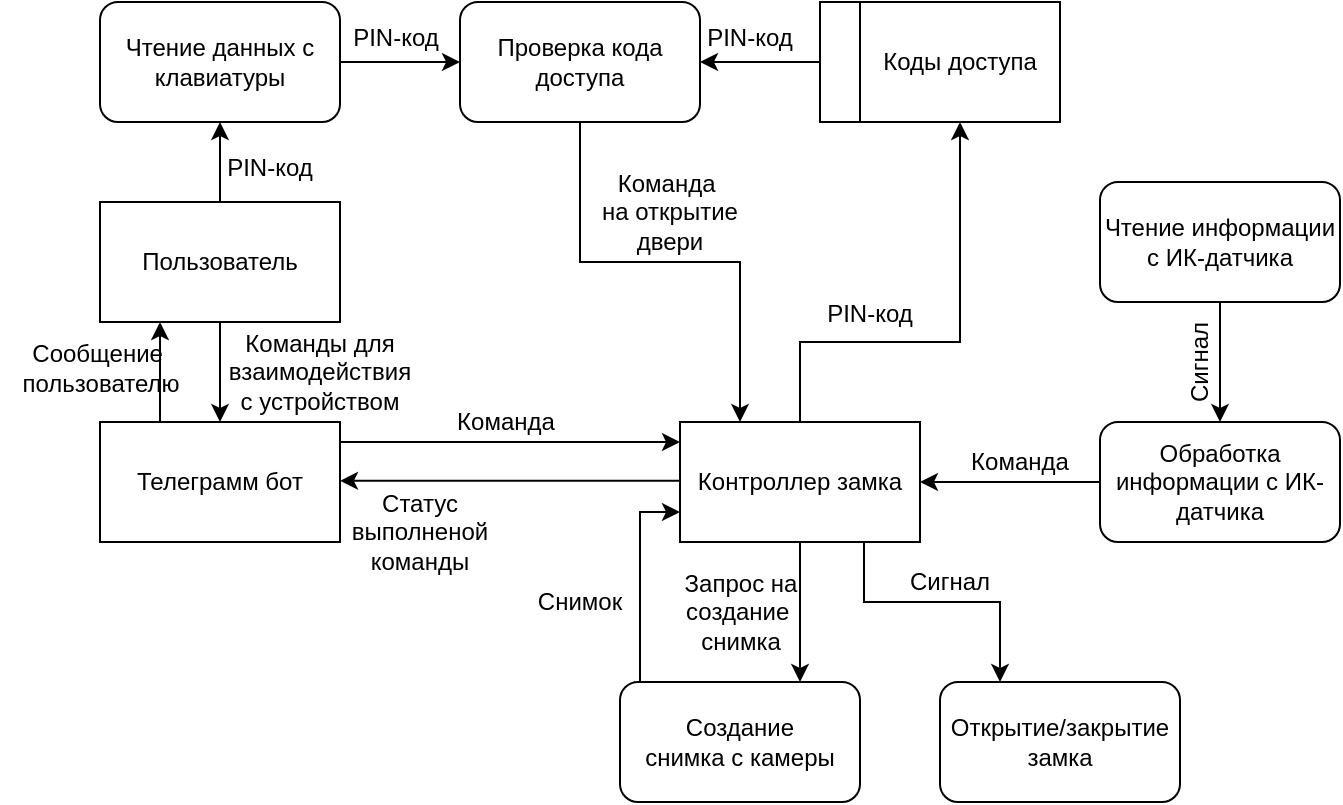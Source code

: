 <mxfile version="27.1.4">
  <diagram name="Страница — 1" id="40a0sj2jKMKBGf407i6n">
    <mxGraphModel dx="815" dy="479" grid="0" gridSize="10" guides="1" tooltips="1" connect="1" arrows="1" fold="1" page="1" pageScale="1" pageWidth="1169" pageHeight="827" math="0" shadow="0">
      <root>
        <mxCell id="0" />
        <mxCell id="1" parent="0" />
        <mxCell id="0GEpHLOyCdUX4QxZ5aWK-5" style="edgeStyle=orthogonalEdgeStyle;rounded=0;orthogonalLoop=1;jettySize=auto;html=1;exitX=0.5;exitY=1;exitDx=0;exitDy=0;entryX=0.75;entryY=0;entryDx=0;entryDy=0;" edge="1" parent="1" source="u0V1JA9TrNFjZntQZSgD-2" target="u0V1JA9TrNFjZntQZSgD-48">
          <mxGeometry relative="1" as="geometry" />
        </mxCell>
        <mxCell id="u0V1JA9TrNFjZntQZSgD-2" value="Контроллер замка" style="rounded=0;whiteSpace=wrap;html=1;" parent="1" vertex="1">
          <mxGeometry x="450" y="360" width="120" height="60" as="geometry" />
        </mxCell>
        <mxCell id="u0V1JA9TrNFjZntQZSgD-3" value="Пользователь" style="rounded=0;whiteSpace=wrap;html=1;" parent="1" vertex="1">
          <mxGeometry x="160" y="250" width="120" height="60" as="geometry" />
        </mxCell>
        <mxCell id="u0V1JA9TrNFjZntQZSgD-7" value="Чтение информации с ИК-датчика" style="rounded=1;whiteSpace=wrap;html=1;" parent="1" vertex="1">
          <mxGeometry x="660" y="240" width="120" height="60" as="geometry" />
        </mxCell>
        <mxCell id="u0V1JA9TrNFjZntQZSgD-8" value="Обработка информации с ИК-датчика" style="rounded=1;whiteSpace=wrap;html=1;" parent="1" vertex="1">
          <mxGeometry x="660" y="360" width="120" height="60" as="geometry" />
        </mxCell>
        <mxCell id="u0V1JA9TrNFjZntQZSgD-10" value="Команды для взаимодействия с устройством" style="text;html=1;align=center;verticalAlign=middle;whiteSpace=wrap;rounded=0;" parent="1" vertex="1">
          <mxGeometry x="240" y="320" width="60" height="30" as="geometry" />
        </mxCell>
        <mxCell id="u0V1JA9TrNFjZntQZSgD-15" value="" style="endArrow=classic;html=1;rounded=0;exitX=0.5;exitY=1;exitDx=0;exitDy=0;entryX=0.5;entryY=0;entryDx=0;entryDy=0;" parent="1" source="u0V1JA9TrNFjZntQZSgD-7" target="u0V1JA9TrNFjZntQZSgD-8" edge="1">
          <mxGeometry width="50" height="50" relative="1" as="geometry">
            <mxPoint x="900" y="320" as="sourcePoint" />
            <mxPoint x="950" y="270" as="targetPoint" />
          </mxGeometry>
        </mxCell>
        <mxCell id="u0V1JA9TrNFjZntQZSgD-16" value="Сигнал" style="text;html=1;align=center;verticalAlign=middle;whiteSpace=wrap;rounded=0;rotation=-90;" parent="1" vertex="1">
          <mxGeometry x="680" y="320" width="60" height="20" as="geometry" />
        </mxCell>
        <mxCell id="u0V1JA9TrNFjZntQZSgD-17" value="" style="endArrow=classic;html=1;rounded=0;entryX=1;entryY=0.5;entryDx=0;entryDy=0;exitX=0;exitY=0.5;exitDx=0;exitDy=0;" parent="1" source="u0V1JA9TrNFjZntQZSgD-8" target="u0V1JA9TrNFjZntQZSgD-2" edge="1">
          <mxGeometry width="50" height="50" relative="1" as="geometry">
            <mxPoint x="760" y="430" as="sourcePoint" />
            <mxPoint x="810" y="380" as="targetPoint" />
          </mxGeometry>
        </mxCell>
        <mxCell id="u0V1JA9TrNFjZntQZSgD-18" value="Команда" style="text;html=1;align=center;verticalAlign=middle;whiteSpace=wrap;rounded=0;" parent="1" vertex="1">
          <mxGeometry x="590" y="370" width="60" height="20" as="geometry" />
        </mxCell>
        <mxCell id="u0V1JA9TrNFjZntQZSgD-19" value="Чтение данных с клавиатуры" style="rounded=1;whiteSpace=wrap;html=1;" parent="1" vertex="1">
          <mxGeometry x="160" y="150" width="120" height="60" as="geometry" />
        </mxCell>
        <mxCell id="u0V1JA9TrNFjZntQZSgD-22" value="" style="endArrow=classic;html=1;rounded=0;entryX=0.5;entryY=1;entryDx=0;entryDy=0;exitX=0.5;exitY=0;exitDx=0;exitDy=0;" parent="1" source="u0V1JA9TrNFjZntQZSgD-3" target="u0V1JA9TrNFjZntQZSgD-19" edge="1">
          <mxGeometry width="50" height="50" relative="1" as="geometry">
            <mxPoint x="280" y="290" as="sourcePoint" />
            <mxPoint x="330" y="240" as="targetPoint" />
          </mxGeometry>
        </mxCell>
        <mxCell id="u0V1JA9TrNFjZntQZSgD-23" value="PIN-код" style="text;html=1;align=center;verticalAlign=middle;whiteSpace=wrap;rounded=0;rotation=0;" parent="1" vertex="1">
          <mxGeometry x="220" y="225" width="50" height="15" as="geometry" />
        </mxCell>
        <mxCell id="u0V1JA9TrNFjZntQZSgD-31" value="Проверка кода доступа" style="rounded=1;whiteSpace=wrap;html=1;" parent="1" vertex="1">
          <mxGeometry x="340" y="150" width="120" height="60" as="geometry" />
        </mxCell>
        <mxCell id="u0V1JA9TrNFjZntQZSgD-32" value="" style="endArrow=classic;html=1;rounded=0;exitX=1;exitY=0.5;exitDx=0;exitDy=0;entryX=0;entryY=0.5;entryDx=0;entryDy=0;edgeStyle=orthogonalEdgeStyle;" parent="1" source="u0V1JA9TrNFjZntQZSgD-19" target="u0V1JA9TrNFjZntQZSgD-31" edge="1">
          <mxGeometry width="50" height="50" relative="1" as="geometry">
            <mxPoint x="605" y="125" as="sourcePoint" />
            <mxPoint x="765" y="55" as="targetPoint" />
          </mxGeometry>
        </mxCell>
        <mxCell id="u0V1JA9TrNFjZntQZSgD-36" value="" style="endArrow=classic;html=1;rounded=0;exitX=0;exitY=0.5;exitDx=0;exitDy=0;entryX=1;entryY=0.5;entryDx=0;entryDy=0;edgeStyle=orthogonalEdgeStyle;" parent="1" source="u0V1JA9TrNFjZntQZSgD-28" target="u0V1JA9TrNFjZntQZSgD-31" edge="1">
          <mxGeometry width="50" height="50" relative="1" as="geometry">
            <mxPoint x="420" y="160" as="sourcePoint" />
            <mxPoint x="470" y="110" as="targetPoint" />
          </mxGeometry>
        </mxCell>
        <mxCell id="u0V1JA9TrNFjZntQZSgD-37" value="" style="endArrow=classic;html=1;rounded=0;edgeStyle=orthogonalEdgeStyle;exitX=0.5;exitY=0;exitDx=0;exitDy=0;entryX=0.5;entryY=1;entryDx=0;entryDy=0;" parent="1" source="u0V1JA9TrNFjZntQZSgD-2" target="u0V1JA9TrNFjZntQZSgD-29" edge="1">
          <mxGeometry width="50" height="50" relative="1" as="geometry">
            <mxPoint x="360" y="130" as="sourcePoint" />
            <mxPoint x="410" y="80" as="targetPoint" />
            <Array as="points">
              <mxPoint x="510" y="320" />
              <mxPoint x="590" y="320" />
            </Array>
          </mxGeometry>
        </mxCell>
        <mxCell id="u0V1JA9TrNFjZntQZSgD-39" value="" style="endArrow=classic;html=1;rounded=0;exitX=0.5;exitY=1;exitDx=0;exitDy=0;entryX=0.25;entryY=0;entryDx=0;entryDy=0;edgeStyle=orthogonalEdgeStyle;" parent="1" source="u0V1JA9TrNFjZntQZSgD-31" target="u0V1JA9TrNFjZntQZSgD-2" edge="1">
          <mxGeometry width="50" height="50" relative="1" as="geometry">
            <mxPoint x="300" y="470" as="sourcePoint" />
            <mxPoint x="350" y="420" as="targetPoint" />
            <Array as="points">
              <mxPoint x="400" y="280" />
              <mxPoint x="480" y="280" />
            </Array>
          </mxGeometry>
        </mxCell>
        <mxCell id="u0V1JA9TrNFjZntQZSgD-40" value="Команда&amp;nbsp;&lt;div&gt;на открытие двери&lt;/div&gt;" style="text;html=1;align=center;verticalAlign=middle;whiteSpace=wrap;rounded=0;rotation=0;" parent="1" vertex="1">
          <mxGeometry x="400" y="240" width="90" height="30" as="geometry" />
        </mxCell>
        <mxCell id="u0V1JA9TrNFjZntQZSgD-41" value="Телеграмм бот" style="rounded=0;whiteSpace=wrap;html=1;" parent="1" vertex="1">
          <mxGeometry x="160" y="360" width="120" height="60" as="geometry" />
        </mxCell>
        <mxCell id="u0V1JA9TrNFjZntQZSgD-42" value="" style="endArrow=classic;html=1;rounded=0;edgeStyle=orthogonalEdgeStyle;exitX=0.5;exitY=1;exitDx=0;exitDy=0;entryX=0.5;entryY=0;entryDx=0;entryDy=0;" parent="1" source="u0V1JA9TrNFjZntQZSgD-3" target="u0V1JA9TrNFjZntQZSgD-41" edge="1">
          <mxGeometry width="50" height="50" relative="1" as="geometry">
            <mxPoint x="350" y="480" as="sourcePoint" />
            <mxPoint x="400" y="430" as="targetPoint" />
          </mxGeometry>
        </mxCell>
        <mxCell id="u0V1JA9TrNFjZntQZSgD-43" value="" style="endArrow=classic;html=1;rounded=0;exitX=1;exitY=0.5;exitDx=0;exitDy=0;entryX=0;entryY=0.5;entryDx=0;entryDy=0;edgeStyle=orthogonalEdgeStyle;" parent="1" edge="1">
          <mxGeometry width="50" height="50" relative="1" as="geometry">
            <mxPoint x="280" y="370" as="sourcePoint" />
            <mxPoint x="450" y="370" as="targetPoint" />
          </mxGeometry>
        </mxCell>
        <mxCell id="u0V1JA9TrNFjZntQZSgD-45" value="Команда" style="text;html=1;align=center;verticalAlign=middle;whiteSpace=wrap;rounded=0;" parent="1" vertex="1">
          <mxGeometry x="332.5" y="350" width="60" height="20" as="geometry" />
        </mxCell>
        <mxCell id="u0V1JA9TrNFjZntQZSgD-47" value="" style="group" parent="1" vertex="1" connectable="0">
          <mxGeometry x="520" y="150" width="120" height="60" as="geometry" />
        </mxCell>
        <mxCell id="u0V1JA9TrNFjZntQZSgD-28" value="" style="rounded=0;whiteSpace=wrap;html=1;" parent="u0V1JA9TrNFjZntQZSgD-47" vertex="1">
          <mxGeometry width="120" height="60" as="geometry" />
        </mxCell>
        <mxCell id="u0V1JA9TrNFjZntQZSgD-29" value="Коды доступа" style="rounded=0;whiteSpace=wrap;html=1;" parent="u0V1JA9TrNFjZntQZSgD-47" vertex="1">
          <mxGeometry x="20" width="100" height="60" as="geometry" />
        </mxCell>
        <mxCell id="0GEpHLOyCdUX4QxZ5aWK-8" style="edgeStyle=orthogonalEdgeStyle;rounded=0;orthogonalLoop=1;jettySize=auto;html=1;exitX=0.25;exitY=0;exitDx=0;exitDy=0;entryX=0;entryY=0.75;entryDx=0;entryDy=0;" edge="1" parent="1" target="u0V1JA9TrNFjZntQZSgD-2">
          <mxGeometry relative="1" as="geometry">
            <mxPoint x="439.97" y="490" as="sourcePoint" />
            <mxPoint x="439.97" y="405" as="targetPoint" />
            <Array as="points">
              <mxPoint x="430" y="490" />
              <mxPoint x="430" y="405" />
            </Array>
          </mxGeometry>
        </mxCell>
        <mxCell id="u0V1JA9TrNFjZntQZSgD-48" value="Создание&lt;div&gt;снимка с камеры&lt;/div&gt;" style="rounded=1;whiteSpace=wrap;html=1;" parent="1" vertex="1">
          <mxGeometry x="420" y="490" width="120" height="60" as="geometry" />
        </mxCell>
        <mxCell id="u0V1JA9TrNFjZntQZSgD-50" value="Запрос на создание&amp;nbsp;&lt;div&gt;снимка&lt;/div&gt;" style="text;html=1;align=center;verticalAlign=middle;whiteSpace=wrap;rounded=0;rotation=0;" parent="1" vertex="1">
          <mxGeometry x="427.5" y="440" width="105" height="30" as="geometry" />
        </mxCell>
        <mxCell id="u0V1JA9TrNFjZntQZSgD-51" value="Снимок" style="text;html=1;align=center;verticalAlign=middle;whiteSpace=wrap;rounded=0;" parent="1" vertex="1">
          <mxGeometry x="370" y="440" width="60" height="20" as="geometry" />
        </mxCell>
        <mxCell id="u0V1JA9TrNFjZntQZSgD-55" value="Открытие/закрытие замка" style="rounded=1;whiteSpace=wrap;html=1;" parent="1" vertex="1">
          <mxGeometry x="580" y="490" width="120" height="60" as="geometry" />
        </mxCell>
        <mxCell id="u0V1JA9TrNFjZntQZSgD-57" value="Сигнал" style="text;html=1;align=center;verticalAlign=middle;whiteSpace=wrap;rounded=0;" parent="1" vertex="1">
          <mxGeometry x="555" y="430" width="60" height="20" as="geometry" />
        </mxCell>
        <mxCell id="u0V1JA9TrNFjZntQZSgD-58" style="edgeStyle=orthogonalEdgeStyle;rounded=0;orthogonalLoop=1;jettySize=auto;html=1;exitX=0.5;exitY=1;exitDx=0;exitDy=0;" parent="1" source="u0V1JA9TrNFjZntQZSgD-50" target="u0V1JA9TrNFjZntQZSgD-50" edge="1">
          <mxGeometry relative="1" as="geometry" />
        </mxCell>
        <mxCell id="0GEpHLOyCdUX4QxZ5aWK-1" value="" style="endArrow=classic;html=1;rounded=0;entryX=0.25;entryY=1;entryDx=0;entryDy=0;exitX=0.25;exitY=0;exitDx=0;exitDy=0;" edge="1" parent="1" source="u0V1JA9TrNFjZntQZSgD-41" target="u0V1JA9TrNFjZntQZSgD-3">
          <mxGeometry width="50" height="50" relative="1" as="geometry">
            <mxPoint x="80" y="400" as="sourcePoint" />
            <mxPoint x="130" y="350" as="targetPoint" />
          </mxGeometry>
        </mxCell>
        <mxCell id="0GEpHLOyCdUX4QxZ5aWK-2" value="Сообщение&amp;nbsp;&lt;div&gt;пользователю&lt;/div&gt;" style="text;html=1;align=center;verticalAlign=middle;resizable=0;points=[];autosize=1;strokeColor=none;fillColor=none;" vertex="1" parent="1">
          <mxGeometry x="110" y="313" width="100" height="40" as="geometry" />
        </mxCell>
        <mxCell id="0GEpHLOyCdUX4QxZ5aWK-3" value="" style="endArrow=classic;html=1;rounded=0;exitX=0.75;exitY=1;exitDx=0;exitDy=0;entryX=0.25;entryY=0;entryDx=0;entryDy=0;edgeStyle=orthogonalEdgeStyle;" edge="1" parent="1" source="u0V1JA9TrNFjZntQZSgD-2" target="u0V1JA9TrNFjZntQZSgD-55">
          <mxGeometry width="50" height="50" relative="1" as="geometry">
            <mxPoint x="490" y="500" as="sourcePoint" />
            <mxPoint x="540" y="450" as="targetPoint" />
            <Array as="points">
              <mxPoint x="542" y="420" />
              <mxPoint x="542" y="450" />
              <mxPoint x="610" y="450" />
            </Array>
          </mxGeometry>
        </mxCell>
        <mxCell id="0GEpHLOyCdUX4QxZ5aWK-4" value="" style="endArrow=classic;html=1;rounded=0;exitX=0;exitY=0.75;exitDx=0;exitDy=0;entryX=1;entryY=0.75;entryDx=0;entryDy=0;" edge="1" parent="1">
          <mxGeometry width="50" height="50" relative="1" as="geometry">
            <mxPoint x="450" y="389.43" as="sourcePoint" />
            <mxPoint x="280" y="389.43" as="targetPoint" />
          </mxGeometry>
        </mxCell>
        <mxCell id="0GEpHLOyCdUX4QxZ5aWK-6" value="Статус выполненой команды" style="text;html=1;align=center;verticalAlign=middle;whiteSpace=wrap;rounded=0;" vertex="1" parent="1">
          <mxGeometry x="290" y="400" width="60" height="30" as="geometry" />
        </mxCell>
        <mxCell id="0GEpHLOyCdUX4QxZ5aWK-9" value="PIN-код" style="text;html=1;align=center;verticalAlign=middle;whiteSpace=wrap;rounded=0;rotation=0;" vertex="1" parent="1">
          <mxGeometry x="282.5" y="160" width="50" height="15" as="geometry" />
        </mxCell>
        <mxCell id="0GEpHLOyCdUX4QxZ5aWK-10" value="PIN-код" style="text;html=1;align=center;verticalAlign=middle;whiteSpace=wrap;rounded=0;rotation=0;" vertex="1" parent="1">
          <mxGeometry x="460" y="160" width="50" height="15" as="geometry" />
        </mxCell>
        <mxCell id="0GEpHLOyCdUX4QxZ5aWK-11" value="PIN-код" style="text;html=1;align=center;verticalAlign=middle;whiteSpace=wrap;rounded=0;rotation=0;" vertex="1" parent="1">
          <mxGeometry x="520" y="298" width="50" height="15" as="geometry" />
        </mxCell>
      </root>
    </mxGraphModel>
  </diagram>
</mxfile>
